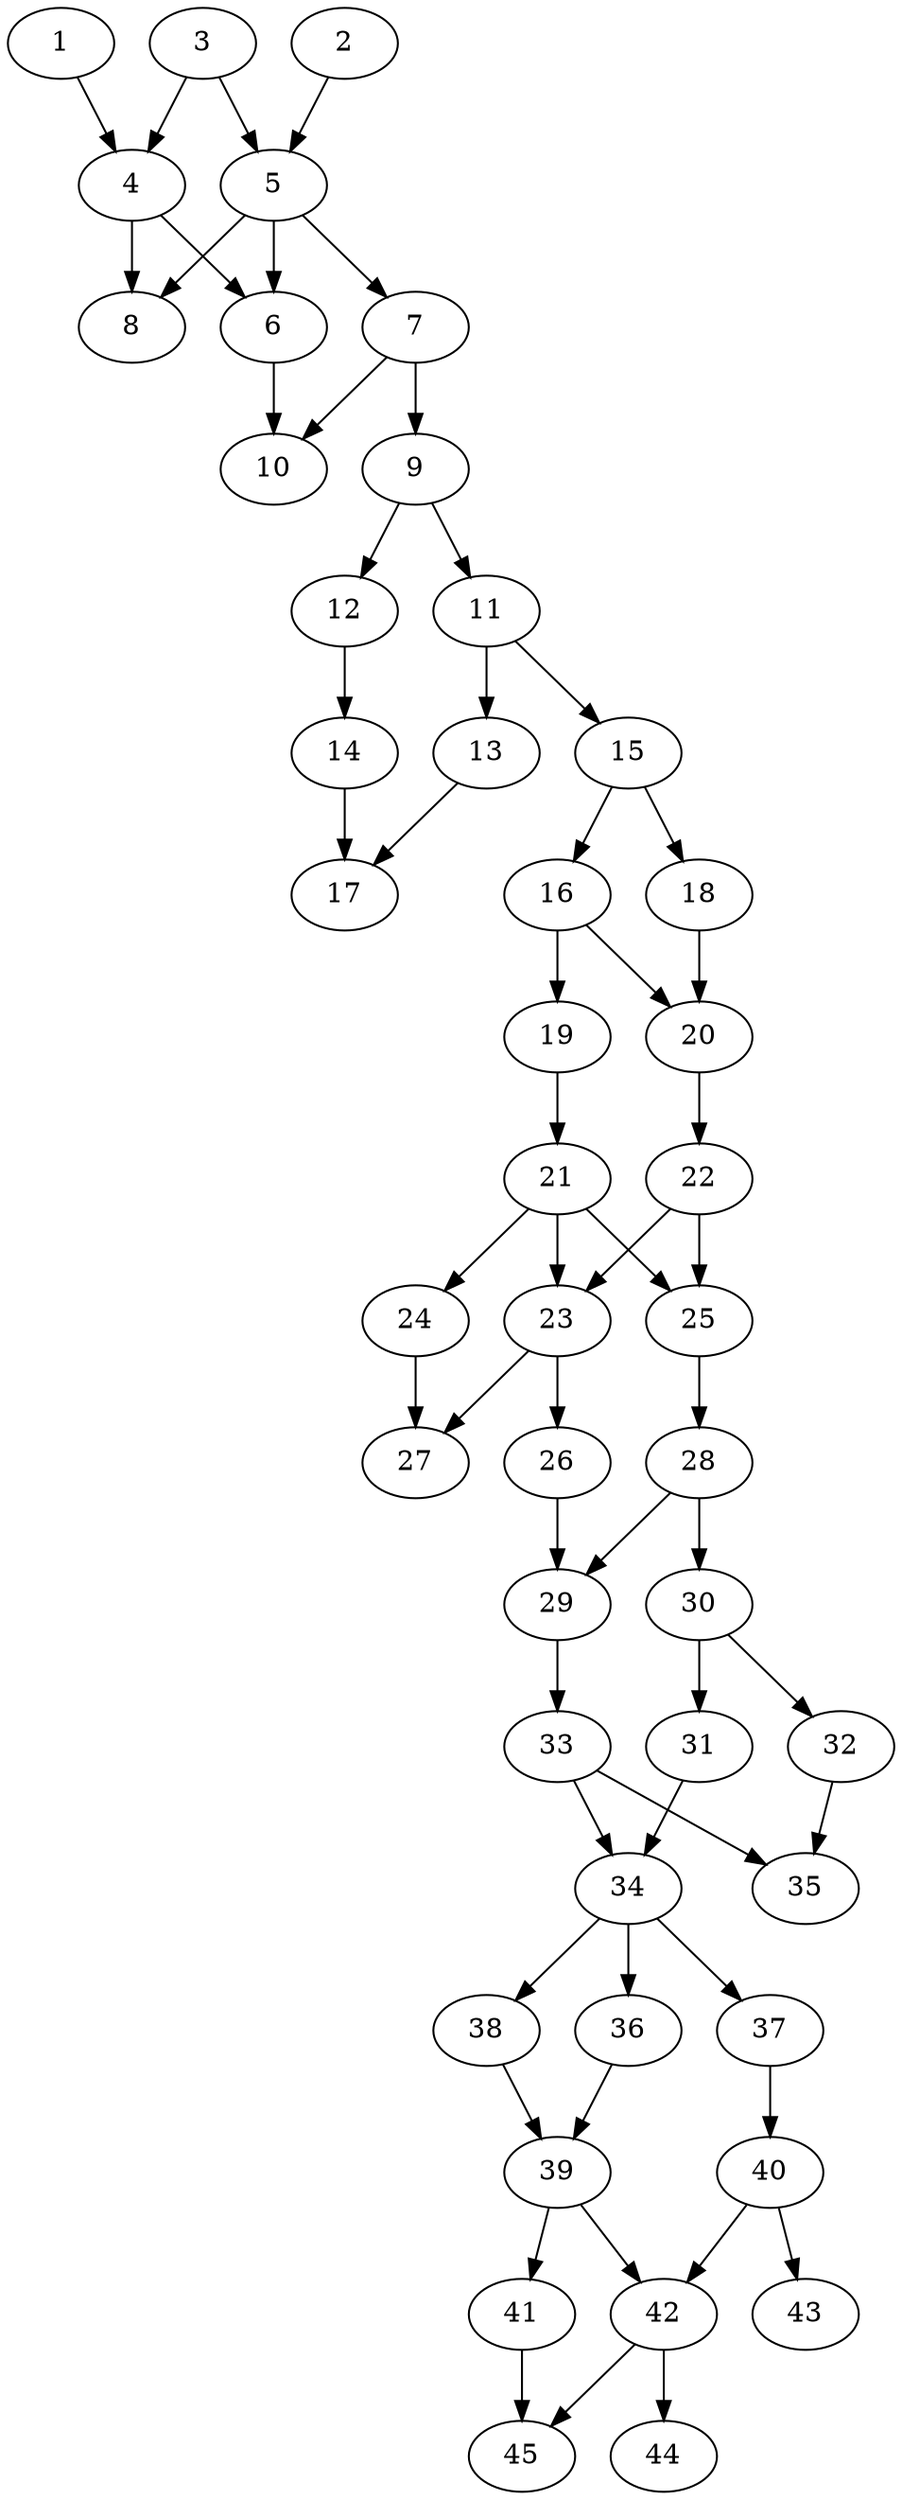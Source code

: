 // DAG automatically generated by daggen at Thu Oct  3 14:07:24 2019
// ./daggen --dot -n 45 --ccr 0.3 --fat 0.3 --regular 0.9 --density 0.6 --mindata 5242880 --maxdata 52428800 
digraph G {
  1 [size="60160000", alpha="0.03", expect_size="18048000"] 
  1 -> 4 [size ="18048000"]
  2 [size="162914987", alpha="0.17", expect_size="48874496"] 
  2 -> 5 [size ="48874496"]
  3 [size="62115840", alpha="0.10", expect_size="18634752"] 
  3 -> 4 [size ="18634752"]
  3 -> 5 [size ="18634752"]
  4 [size="158542507", alpha="0.17", expect_size="47562752"] 
  4 -> 6 [size ="47562752"]
  4 -> 8 [size ="47562752"]
  5 [size="31474347", alpha="0.05", expect_size="9442304"] 
  5 -> 6 [size ="9442304"]
  5 -> 7 [size ="9442304"]
  5 -> 8 [size ="9442304"]
  6 [size="111104000", alpha="0.13", expect_size="33331200"] 
  6 -> 10 [size ="33331200"]
  7 [size="34044587", alpha="0.14", expect_size="10213376"] 
  7 -> 9 [size ="10213376"]
  7 -> 10 [size ="10213376"]
  8 [size="101990400", alpha="0.08", expect_size="30597120"] 
  9 [size="112175787", alpha="0.16", expect_size="33652736"] 
  9 -> 11 [size ="33652736"]
  9 -> 12 [size ="33652736"]
  10 [size="59071147", alpha="0.11", expect_size="17721344"] 
  11 [size="41519787", alpha="0.01", expect_size="12455936"] 
  11 -> 13 [size ="12455936"]
  11 -> 15 [size ="12455936"]
  12 [size="65822720", alpha="0.11", expect_size="19746816"] 
  12 -> 14 [size ="19746816"]
  13 [size="43376640", alpha="0.06", expect_size="13012992"] 
  13 -> 17 [size ="13012992"]
  14 [size="124183893", alpha="0.16", expect_size="37255168"] 
  14 -> 17 [size ="37255168"]
  15 [size="99925333", alpha="0.19", expect_size="29977600"] 
  15 -> 16 [size ="29977600"]
  15 -> 18 [size ="29977600"]
  16 [size="139352747", alpha="0.11", expect_size="41805824"] 
  16 -> 19 [size ="41805824"]
  16 -> 20 [size ="41805824"]
  17 [size="82971307", alpha="0.19", expect_size="24891392"] 
  18 [size="35771733", alpha="0.06", expect_size="10731520"] 
  18 -> 20 [size ="10731520"]
  19 [size="102263467", alpha="0.04", expect_size="30679040"] 
  19 -> 21 [size ="30679040"]
  20 [size="73434453", alpha="0.09", expect_size="22030336"] 
  20 -> 22 [size ="22030336"]
  21 [size="161378987", alpha="0.20", expect_size="48413696"] 
  21 -> 23 [size ="48413696"]
  21 -> 24 [size ="48413696"]
  21 -> 25 [size ="48413696"]
  22 [size="172506453", alpha="0.09", expect_size="51751936"] 
  22 -> 23 [size ="51751936"]
  22 -> 25 [size ="51751936"]
  23 [size="102126933", alpha="0.04", expect_size="30638080"] 
  23 -> 26 [size ="30638080"]
  23 -> 27 [size ="30638080"]
  24 [size="147787093", alpha="0.17", expect_size="44336128"] 
  24 -> 27 [size ="44336128"]
  25 [size="112766293", alpha="0.11", expect_size="33829888"] 
  25 -> 28 [size ="33829888"]
  26 [size="103516160", alpha="0.18", expect_size="31054848"] 
  26 -> 29 [size ="31054848"]
  27 [size="36266667", alpha="0.07", expect_size="10880000"] 
  28 [size="28160000", alpha="0.06", expect_size="8448000"] 
  28 -> 29 [size ="8448000"]
  28 -> 30 [size ="8448000"]
  29 [size="74775893", alpha="0.17", expect_size="22432768"] 
  29 -> 33 [size ="22432768"]
  30 [size="102983680", alpha="0.14", expect_size="30895104"] 
  30 -> 31 [size ="30895104"]
  30 -> 32 [size ="30895104"]
  31 [size="173049173", alpha="0.14", expect_size="51914752"] 
  31 -> 34 [size ="51914752"]
  32 [size="170366293", alpha="0.20", expect_size="51109888"] 
  32 -> 35 [size ="51109888"]
  33 [size="83090773", alpha="0.09", expect_size="24927232"] 
  33 -> 34 [size ="24927232"]
  33 -> 35 [size ="24927232"]
  34 [size="113152000", alpha="0.12", expect_size="33945600"] 
  34 -> 36 [size ="33945600"]
  34 -> 37 [size ="33945600"]
  34 -> 38 [size ="33945600"]
  35 [size="87043413", alpha="0.05", expect_size="26113024"] 
  36 [size="18763093", alpha="0.14", expect_size="5628928"] 
  36 -> 39 [size ="5628928"]
  37 [size="159232000", alpha="0.11", expect_size="47769600"] 
  37 -> 40 [size ="47769600"]
  38 [size="53155840", alpha="0.10", expect_size="15946752"] 
  38 -> 39 [size ="15946752"]
  39 [size="99621547", alpha="0.01", expect_size="29886464"] 
  39 -> 41 [size ="29886464"]
  39 -> 42 [size ="29886464"]
  40 [size="78762667", alpha="0.18", expect_size="23628800"] 
  40 -> 42 [size ="23628800"]
  40 -> 43 [size ="23628800"]
  41 [size="32170667", alpha="0.14", expect_size="9651200"] 
  41 -> 45 [size ="9651200"]
  42 [size="141178880", alpha="0.09", expect_size="42353664"] 
  42 -> 44 [size ="42353664"]
  42 -> 45 [size ="42353664"]
  43 [size="139560960", alpha="0.15", expect_size="41868288"] 
  44 [size="53217280", alpha="0.18", expect_size="15965184"] 
  45 [size="146148693", alpha="0.12", expect_size="43844608"] 
}
